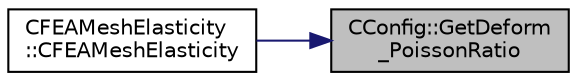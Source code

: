 digraph "CConfig::GetDeform_PoissonRatio"
{
 // LATEX_PDF_SIZE
  edge [fontname="Helvetica",fontsize="10",labelfontname="Helvetica",labelfontsize="10"];
  node [fontname="Helvetica",fontsize="10",shape=record];
  rankdir="RL";
  Node1 [label="CConfig::GetDeform\l_PoissonRatio",height=0.2,width=0.4,color="black", fillcolor="grey75", style="filled", fontcolor="black",tooltip="Get Poisson's ratio for deformation (constant stiffness deformation) ."];
  Node1 -> Node2 [dir="back",color="midnightblue",fontsize="10",style="solid",fontname="Helvetica"];
  Node2 [label="CFEAMeshElasticity\l::CFEAMeshElasticity",height=0.2,width=0.4,color="black", fillcolor="white", style="filled",URL="$classCFEAMeshElasticity.html#a3c66c89e7d1ee42ffa41f6d3eb914f9e",tooltip="Constructor of the class."];
}
